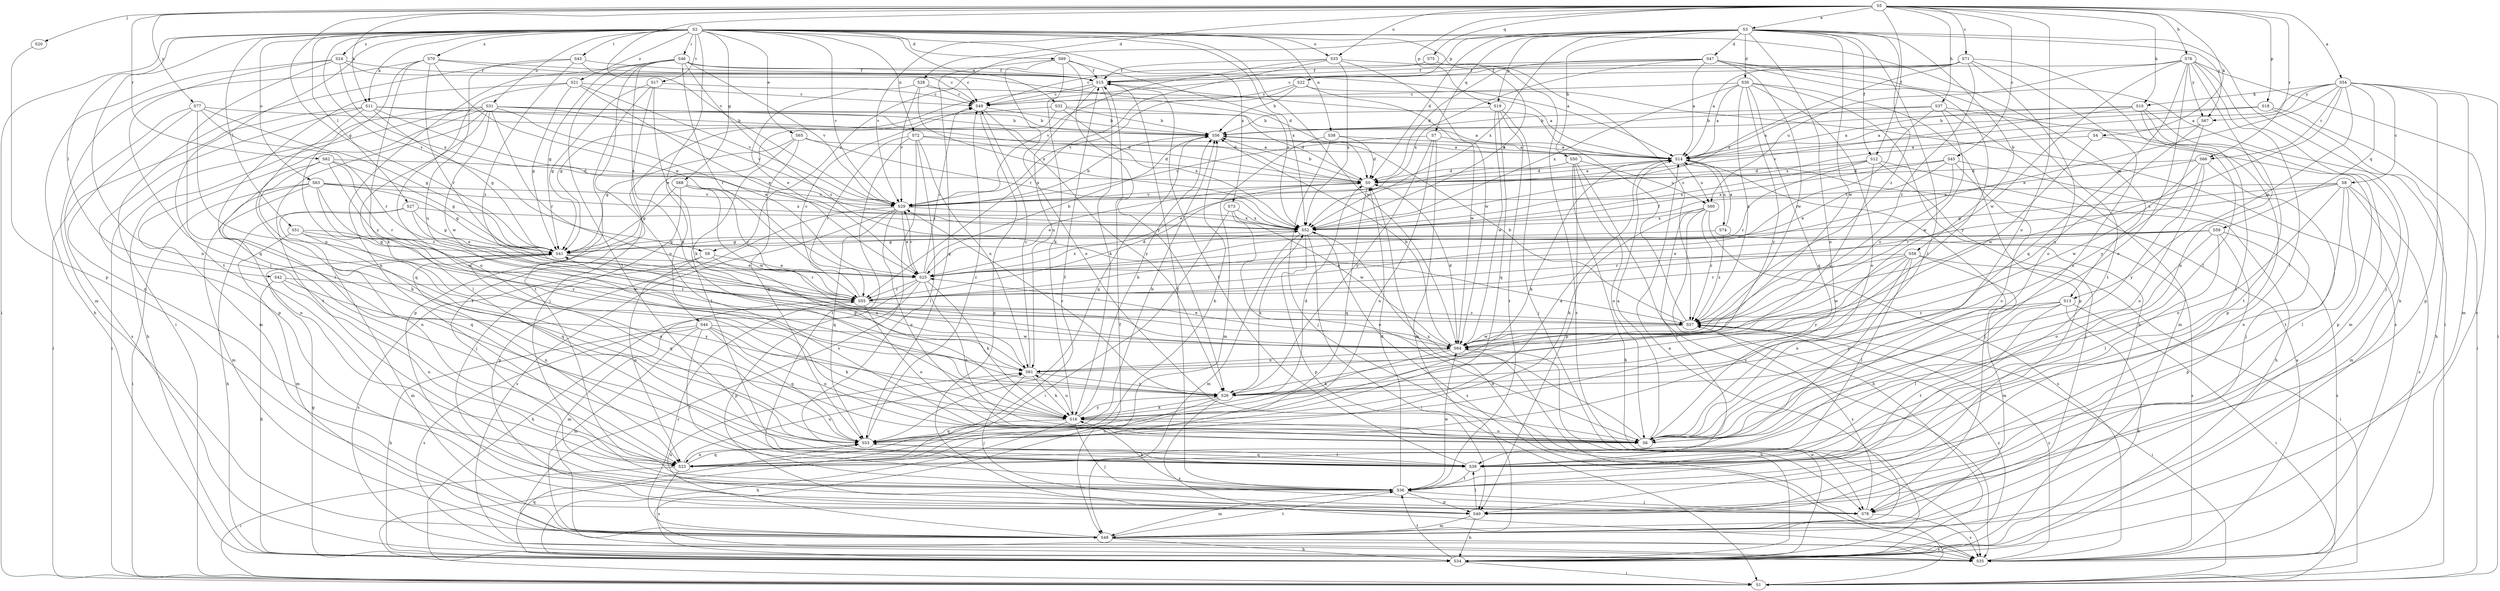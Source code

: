 strict digraph  {
S2;
S5;
S3;
S54;
S14;
S76;
S50;
S58;
S56;
S71;
S45;
S8;
S49;
S69;
S28;
S30;
S47;
S0;
S65;
S44;
S32;
S25;
S12;
S15;
S68;
S41;
S37;
S34;
S46;
S1;
S20;
S78;
S11;
S4;
S10;
S16;
S27;
S51;
S42;
S43;
S39;
S13;
S48;
S38;
S72;
S23;
S31;
S63;
S33;
S6;
S18;
S19;
S22;
S40;
S75;
S7;
S59;
S53;
S62;
S66;
S55;
S9;
S35;
S36;
S74;
S60;
S61;
S17;
S29;
S64;
S73;
S70;
S52;
S77;
S67;
S26;
S24;
S21;
S57;
S2 -> S69  [label=d];
S2 -> S65  [label=e];
S2 -> S44  [label=e];
S2 -> S32  [label=e];
S2 -> S68  [label=g];
S2 -> S46  [label=i];
S2 -> S1  [label=i];
S2 -> S11  [label=k];
S2 -> S27  [label=l];
S2 -> S51  [label=l];
S2 -> S42  [label=l];
S2 -> S43  [label=l];
S2 -> S13  [label=m];
S2 -> S38  [label=n];
S2 -> S72  [label=n];
S2 -> S23  [label=n];
S2 -> S31  [label=o];
S2 -> S63  [label=o];
S2 -> S33  [label=o];
S2 -> S9  [label=s];
S2 -> S36  [label=t];
S2 -> S17  [label=v];
S2 -> S29  [label=v];
S2 -> S64  [label=w];
S2 -> S73  [label=x];
S2 -> S70  [label=x];
S2 -> S52  [label=x];
S2 -> S24  [label=z];
S2 -> S21  [label=z];
S2 -> S57  [label=z];
S5 -> S3  [label=a];
S5 -> S54  [label=a];
S5 -> S76  [label=b];
S5 -> S71  [label=c];
S5 -> S45  [label=c];
S5 -> S28  [label=d];
S5 -> S12  [label=f];
S5 -> S41  [label=g];
S5 -> S37  [label=h];
S5 -> S20  [label=j];
S5 -> S11  [label=k];
S5 -> S4  [label=k];
S5 -> S10  [label=k];
S5 -> S33  [label=o];
S5 -> S6  [label=o];
S5 -> S18  [label=p];
S5 -> S19  [label=p];
S5 -> S75  [label=q];
S5 -> S62  [label=r];
S5 -> S66  [label=r];
S5 -> S29  [label=v];
S5 -> S77  [label=y];
S3 -> S50  [label=b];
S3 -> S58  [label=b];
S3 -> S30  [label=d];
S3 -> S47  [label=d];
S3 -> S0  [label=d];
S3 -> S12  [label=f];
S3 -> S34  [label=h];
S3 -> S39  [label=l];
S3 -> S6  [label=o];
S3 -> S19  [label=p];
S3 -> S22  [label=p];
S3 -> S7  [label=q];
S3 -> S9  [label=s];
S3 -> S29  [label=v];
S3 -> S64  [label=w];
S3 -> S52  [label=x];
S3 -> S67  [label=y];
S3 -> S57  [label=z];
S54 -> S14  [label=a];
S54 -> S8  [label=c];
S54 -> S25  [label=e];
S54 -> S1  [label=i];
S54 -> S10  [label=k];
S54 -> S13  [label=m];
S54 -> S48  [label=m];
S54 -> S40  [label=p];
S54 -> S59  [label=q];
S54 -> S66  [label=r];
S54 -> S67  [label=y];
S54 -> S57  [label=z];
S14 -> S0  [label=d];
S14 -> S78  [label=j];
S14 -> S16  [label=k];
S14 -> S74  [label=u];
S14 -> S60  [label=u];
S76 -> S15  [label=f];
S76 -> S78  [label=j];
S76 -> S39  [label=l];
S76 -> S23  [label=n];
S76 -> S6  [label=o];
S76 -> S53  [label=q];
S76 -> S35  [label=s];
S76 -> S60  [label=u];
S76 -> S64  [label=w];
S76 -> S67  [label=y];
S50 -> S0  [label=d];
S50 -> S25  [label=e];
S50 -> S34  [label=h];
S50 -> S6  [label=o];
S50 -> S40  [label=p];
S50 -> S35  [label=s];
S50 -> S60  [label=u];
S58 -> S25  [label=e];
S58 -> S1  [label=i];
S58 -> S39  [label=l];
S58 -> S48  [label=m];
S58 -> S6  [label=o];
S58 -> S55  [label=r];
S58 -> S64  [label=w];
S58 -> S26  [label=y];
S56 -> S14  [label=a];
S56 -> S53  [label=q];
S71 -> S14  [label=a];
S71 -> S49  [label=c];
S71 -> S15  [label=f];
S71 -> S39  [label=l];
S71 -> S23  [label=n];
S71 -> S6  [label=o];
S71 -> S52  [label=x];
S71 -> S57  [label=z];
S45 -> S0  [label=d];
S45 -> S25  [label=e];
S45 -> S78  [label=j];
S45 -> S6  [label=o];
S45 -> S52  [label=x];
S45 -> S57  [label=z];
S8 -> S41  [label=g];
S8 -> S39  [label=l];
S8 -> S48  [label=m];
S8 -> S23  [label=n];
S8 -> S6  [label=o];
S8 -> S55  [label=r];
S8 -> S35  [label=s];
S8 -> S29  [label=v];
S49 -> S56  [label=b];
S49 -> S40  [label=p];
S49 -> S26  [label=y];
S69 -> S15  [label=f];
S69 -> S16  [label=k];
S69 -> S6  [label=o];
S69 -> S53  [label=q];
S69 -> S52  [label=x];
S69 -> S26  [label=y];
S28 -> S14  [label=a];
S28 -> S49  [label=c];
S28 -> S25  [label=e];
S28 -> S29  [label=v];
S28 -> S52  [label=x];
S30 -> S14  [label=a];
S30 -> S49  [label=c];
S30 -> S34  [label=h];
S30 -> S6  [label=o];
S30 -> S40  [label=p];
S30 -> S53  [label=q];
S30 -> S52  [label=x];
S30 -> S26  [label=y];
S30 -> S57  [label=z];
S47 -> S14  [label=a];
S47 -> S49  [label=c];
S47 -> S0  [label=d];
S47 -> S15  [label=f];
S47 -> S1  [label=i];
S47 -> S36  [label=t];
S47 -> S64  [label=w];
S47 -> S52  [label=x];
S47 -> S26  [label=y];
S0 -> S14  [label=a];
S0 -> S56  [label=b];
S0 -> S25  [label=e];
S0 -> S53  [label=q];
S0 -> S29  [label=v];
S65 -> S14  [label=a];
S65 -> S41  [label=g];
S65 -> S39  [label=l];
S65 -> S53  [label=q];
S65 -> S52  [label=x];
S44 -> S34  [label=h];
S44 -> S16  [label=k];
S44 -> S48  [label=m];
S44 -> S6  [label=o];
S44 -> S53  [label=q];
S44 -> S35  [label=s];
S44 -> S36  [label=t];
S44 -> S64  [label=w];
S32 -> S56  [label=b];
S32 -> S0  [label=d];
S32 -> S40  [label=p];
S32 -> S36  [label=t];
S32 -> S52  [label=x];
S25 -> S56  [label=b];
S25 -> S49  [label=c];
S25 -> S34  [label=h];
S25 -> S16  [label=k];
S25 -> S6  [label=o];
S25 -> S40  [label=p];
S25 -> S55  [label=r];
S25 -> S29  [label=v];
S25 -> S52  [label=x];
S12 -> S0  [label=d];
S12 -> S34  [label=h];
S12 -> S78  [label=j];
S12 -> S55  [label=r];
S12 -> S61  [label=u];
S12 -> S52  [label=x];
S15 -> S49  [label=c];
S15 -> S41  [label=g];
S15 -> S16  [label=k];
S15 -> S61  [label=u];
S68 -> S41  [label=g];
S68 -> S78  [label=j];
S68 -> S55  [label=r];
S68 -> S29  [label=v];
S68 -> S64  [label=w];
S41 -> S25  [label=e];
S41 -> S48  [label=m];
S41 -> S23  [label=n];
S41 -> S53  [label=q];
S41 -> S61  [label=u];
S37 -> S14  [label=a];
S37 -> S56  [label=b];
S37 -> S48  [label=m];
S37 -> S40  [label=p];
S37 -> S55  [label=r];
S37 -> S64  [label=w];
S34 -> S15  [label=f];
S34 -> S41  [label=g];
S34 -> S1  [label=i];
S34 -> S53  [label=q];
S34 -> S36  [label=t];
S34 -> S64  [label=w];
S34 -> S57  [label=z];
S46 -> S14  [label=a];
S46 -> S15  [label=f];
S46 -> S41  [label=g];
S46 -> S16  [label=k];
S46 -> S39  [label=l];
S46 -> S23  [label=n];
S46 -> S6  [label=o];
S46 -> S55  [label=r];
S46 -> S29  [label=v];
S46 -> S57  [label=z];
S1 -> S0  [label=d];
S20 -> S40  [label=p];
S78 -> S35  [label=s];
S78 -> S57  [label=z];
S11 -> S56  [label=b];
S11 -> S0  [label=d];
S11 -> S41  [label=g];
S11 -> S1  [label=i];
S11 -> S40  [label=p];
S11 -> S53  [label=q];
S11 -> S52  [label=x];
S4 -> S14  [label=a];
S4 -> S40  [label=p];
S4 -> S64  [label=w];
S10 -> S14  [label=a];
S10 -> S56  [label=b];
S10 -> S39  [label=l];
S10 -> S48  [label=m];
S10 -> S36  [label=t];
S10 -> S29  [label=v];
S16 -> S56  [label=b];
S16 -> S0  [label=d];
S16 -> S34  [label=h];
S16 -> S78  [label=j];
S16 -> S6  [label=o];
S16 -> S53  [label=q];
S16 -> S61  [label=u];
S16 -> S26  [label=y];
S27 -> S25  [label=e];
S27 -> S41  [label=g];
S27 -> S34  [label=h];
S27 -> S53  [label=q];
S27 -> S52  [label=x];
S51 -> S41  [label=g];
S51 -> S48  [label=m];
S51 -> S6  [label=o];
S51 -> S53  [label=q];
S51 -> S64  [label=w];
S42 -> S34  [label=h];
S42 -> S23  [label=n];
S42 -> S55  [label=r];
S42 -> S26  [label=y];
S43 -> S0  [label=d];
S43 -> S15  [label=f];
S43 -> S1  [label=i];
S43 -> S61  [label=u];
S43 -> S57  [label=z];
S39 -> S15  [label=f];
S39 -> S53  [label=q];
S39 -> S36  [label=t];
S13 -> S34  [label=h];
S13 -> S1  [label=i];
S13 -> S39  [label=l];
S13 -> S36  [label=t];
S13 -> S26  [label=y];
S13 -> S57  [label=z];
S48 -> S14  [label=a];
S48 -> S34  [label=h];
S48 -> S55  [label=r];
S48 -> S35  [label=s];
S48 -> S36  [label=t];
S48 -> S61  [label=u];
S38 -> S14  [label=a];
S38 -> S0  [label=d];
S38 -> S78  [label=j];
S38 -> S48  [label=m];
S72 -> S14  [label=a];
S72 -> S0  [label=d];
S72 -> S39  [label=l];
S72 -> S55  [label=r];
S72 -> S35  [label=s];
S72 -> S36  [label=t];
S72 -> S61  [label=u];
S23 -> S56  [label=b];
S23 -> S15  [label=f];
S23 -> S1  [label=i];
S23 -> S53  [label=q];
S23 -> S35  [label=s];
S23 -> S61  [label=u];
S31 -> S14  [label=a];
S31 -> S56  [label=b];
S31 -> S0  [label=d];
S31 -> S25  [label=e];
S31 -> S34  [label=h];
S31 -> S1  [label=i];
S31 -> S39  [label=l];
S31 -> S48  [label=m];
S31 -> S55  [label=r];
S31 -> S36  [label=t];
S31 -> S29  [label=v];
S31 -> S64  [label=w];
S63 -> S41  [label=g];
S63 -> S1  [label=i];
S63 -> S48  [label=m];
S63 -> S23  [label=n];
S63 -> S29  [label=v];
S63 -> S64  [label=w];
S63 -> S52  [label=x];
S63 -> S26  [label=y];
S33 -> S15  [label=f];
S33 -> S55  [label=r];
S33 -> S35  [label=s];
S33 -> S29  [label=v];
S33 -> S64  [label=w];
S33 -> S52  [label=x];
S6 -> S14  [label=a];
S6 -> S52  [label=x];
S18 -> S14  [label=a];
S18 -> S56  [label=b];
S18 -> S34  [label=h];
S18 -> S1  [label=i];
S19 -> S56  [label=b];
S19 -> S78  [label=j];
S19 -> S53  [label=q];
S19 -> S36  [label=t];
S19 -> S64  [label=w];
S22 -> S56  [label=b];
S22 -> S49  [label=c];
S22 -> S35  [label=s];
S22 -> S29  [label=v];
S22 -> S64  [label=w];
S40 -> S34  [label=h];
S40 -> S39  [label=l];
S40 -> S48  [label=m];
S75 -> S15  [label=f];
S75 -> S52  [label=x];
S7 -> S14  [label=a];
S7 -> S48  [label=m];
S7 -> S23  [label=n];
S7 -> S29  [label=v];
S7 -> S26  [label=y];
S59 -> S25  [label=e];
S59 -> S41  [label=g];
S59 -> S39  [label=l];
S59 -> S6  [label=o];
S59 -> S40  [label=p];
S59 -> S55  [label=r];
S59 -> S35  [label=s];
S53 -> S14  [label=a];
S53 -> S56  [label=b];
S53 -> S49  [label=c];
S53 -> S39  [label=l];
S53 -> S23  [label=n];
S62 -> S0  [label=d];
S62 -> S41  [label=g];
S62 -> S16  [label=k];
S62 -> S23  [label=n];
S62 -> S55  [label=r];
S62 -> S57  [label=z];
S66 -> S0  [label=d];
S66 -> S6  [label=o];
S66 -> S36  [label=t];
S66 -> S64  [label=w];
S66 -> S52  [label=x];
S66 -> S26  [label=y];
S55 -> S49  [label=c];
S55 -> S0  [label=d];
S55 -> S48  [label=m];
S55 -> S6  [label=o];
S55 -> S57  [label=z];
S9 -> S25  [label=e];
S9 -> S23  [label=n];
S9 -> S55  [label=r];
S9 -> S35  [label=s];
S35 -> S14  [label=a];
S35 -> S57  [label=z];
S36 -> S0  [label=d];
S36 -> S15  [label=f];
S36 -> S78  [label=j];
S36 -> S16  [label=k];
S36 -> S48  [label=m];
S36 -> S40  [label=p];
S36 -> S64  [label=w];
S74 -> S14  [label=a];
S74 -> S41  [label=g];
S74 -> S35  [label=s];
S74 -> S57  [label=z];
S60 -> S34  [label=h];
S60 -> S16  [label=k];
S60 -> S39  [label=l];
S60 -> S35  [label=s];
S60 -> S52  [label=x];
S60 -> S57  [label=z];
S61 -> S49  [label=c];
S61 -> S41  [label=g];
S61 -> S78  [label=j];
S61 -> S16  [label=k];
S61 -> S26  [label=y];
S17 -> S49  [label=c];
S17 -> S41  [label=g];
S17 -> S78  [label=j];
S17 -> S16  [label=k];
S17 -> S36  [label=t];
S29 -> S56  [label=b];
S29 -> S25  [label=e];
S29 -> S6  [label=o];
S29 -> S40  [label=p];
S29 -> S53  [label=q];
S29 -> S35  [label=s];
S29 -> S52  [label=x];
S64 -> S56  [label=b];
S64 -> S0  [label=d];
S64 -> S25  [label=e];
S64 -> S34  [label=h];
S64 -> S16  [label=k];
S64 -> S61  [label=u];
S73 -> S1  [label=i];
S73 -> S6  [label=o];
S73 -> S64  [label=w];
S73 -> S52  [label=x];
S70 -> S49  [label=c];
S70 -> S25  [label=e];
S70 -> S15  [label=f];
S70 -> S16  [label=k];
S70 -> S48  [label=m];
S70 -> S55  [label=r];
S70 -> S26  [label=y];
S52 -> S41  [label=g];
S52 -> S1  [label=i];
S52 -> S48  [label=m];
S52 -> S40  [label=p];
S52 -> S35  [label=s];
S77 -> S56  [label=b];
S77 -> S41  [label=g];
S77 -> S23  [label=n];
S77 -> S55  [label=r];
S77 -> S35  [label=s];
S77 -> S61  [label=u];
S67 -> S61  [label=u];
S67 -> S52  [label=x];
S67 -> S26  [label=y];
S26 -> S16  [label=k];
S26 -> S23  [label=n];
S26 -> S35  [label=s];
S26 -> S29  [label=v];
S26 -> S52  [label=x];
S24 -> S49  [label=c];
S24 -> S15  [label=f];
S24 -> S34  [label=h];
S24 -> S39  [label=l];
S24 -> S53  [label=q];
S24 -> S52  [label=x];
S21 -> S49  [label=c];
S21 -> S25  [label=e];
S21 -> S41  [label=g];
S21 -> S39  [label=l];
S21 -> S6  [label=o];
S21 -> S29  [label=v];
S57 -> S56  [label=b];
S57 -> S15  [label=f];
S57 -> S1  [label=i];
S57 -> S64  [label=w];
}
